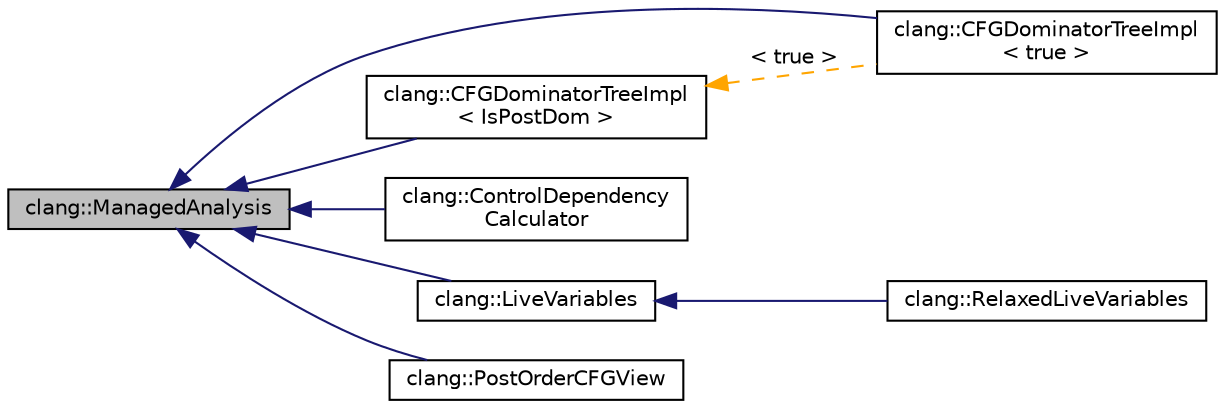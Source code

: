 digraph "clang::ManagedAnalysis"
{
 // LATEX_PDF_SIZE
  bgcolor="transparent";
  edge [fontname="Helvetica",fontsize="10",labelfontname="Helvetica",labelfontsize="10"];
  node [fontname="Helvetica",fontsize="10",shape=record];
  rankdir="LR";
  Node1 [label="clang::ManagedAnalysis",height=0.2,width=0.4,color="black", fillcolor="grey75", style="filled", fontcolor="black",tooltip="The base class of a hierarchy of objects representing analyses tied to AnalysisDeclContext."];
  Node1 -> Node2 [dir="back",color="midnightblue",fontsize="10",style="solid",fontname="Helvetica"];
  Node2 [label="clang::CFGDominatorTreeImpl\l\< true \>",height=0.2,width=0.4,color="black",URL="$classclang_1_1CFGDominatorTreeImpl.html",tooltip=" "];
  Node1 -> Node3 [dir="back",color="midnightblue",fontsize="10",style="solid",fontname="Helvetica"];
  Node3 [label="clang::CFGDominatorTreeImpl\l\< IsPostDom \>",height=0.2,width=0.4,color="black",URL="$classclang_1_1CFGDominatorTreeImpl.html",tooltip="Dominator tree builder for Clang's CFG based on llvm::DominatorTreeBase."];
  Node3 -> Node2 [dir="back",color="orange",fontsize="10",style="dashed",label=" \< true \>" ,fontname="Helvetica"];
  Node1 -> Node4 [dir="back",color="midnightblue",fontsize="10",style="solid",fontname="Helvetica"];
  Node4 [label="clang::ControlDependency\lCalculator",height=0.2,width=0.4,color="black",URL="$classclang_1_1ControlDependencyCalculator.html",tooltip=" "];
  Node1 -> Node5 [dir="back",color="midnightblue",fontsize="10",style="solid",fontname="Helvetica"];
  Node5 [label="clang::LiveVariables",height=0.2,width=0.4,color="black",URL="$classclang_1_1LiveVariables.html",tooltip=" "];
  Node5 -> Node6 [dir="back",color="midnightblue",fontsize="10",style="solid",fontname="Helvetica"];
  Node6 [label="clang::RelaxedLiveVariables",height=0.2,width=0.4,color="black",URL="$classclang_1_1RelaxedLiveVariables.html",tooltip=" "];
  Node1 -> Node7 [dir="back",color="midnightblue",fontsize="10",style="solid",fontname="Helvetica"];
  Node7 [label="clang::PostOrderCFGView",height=0.2,width=0.4,color="black",URL="$classclang_1_1PostOrderCFGView.html",tooltip=" "];
}
